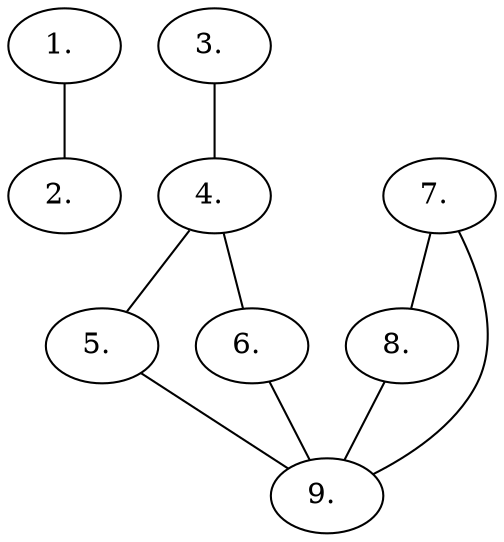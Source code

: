 graph {
	"1. "
	"2. "
	"3. "
	"4. "
	"5. "
	"6. "
	"7. "
	"8. "
	"9. "
	"1. " -- "2. " [color=black]
	"3. " -- "4. " [color=black]
	"4. " -- "5. " [color=black]
	"4. " -- "6. " [color=black]
	"5. " -- "9. " [color=black]
	"6. " -- "9. " [color=black]
	"7. " -- "8. " [color=black]
	"7. " -- "9. " [color=black]
	"8. " -- "9. " [color=black]
}
